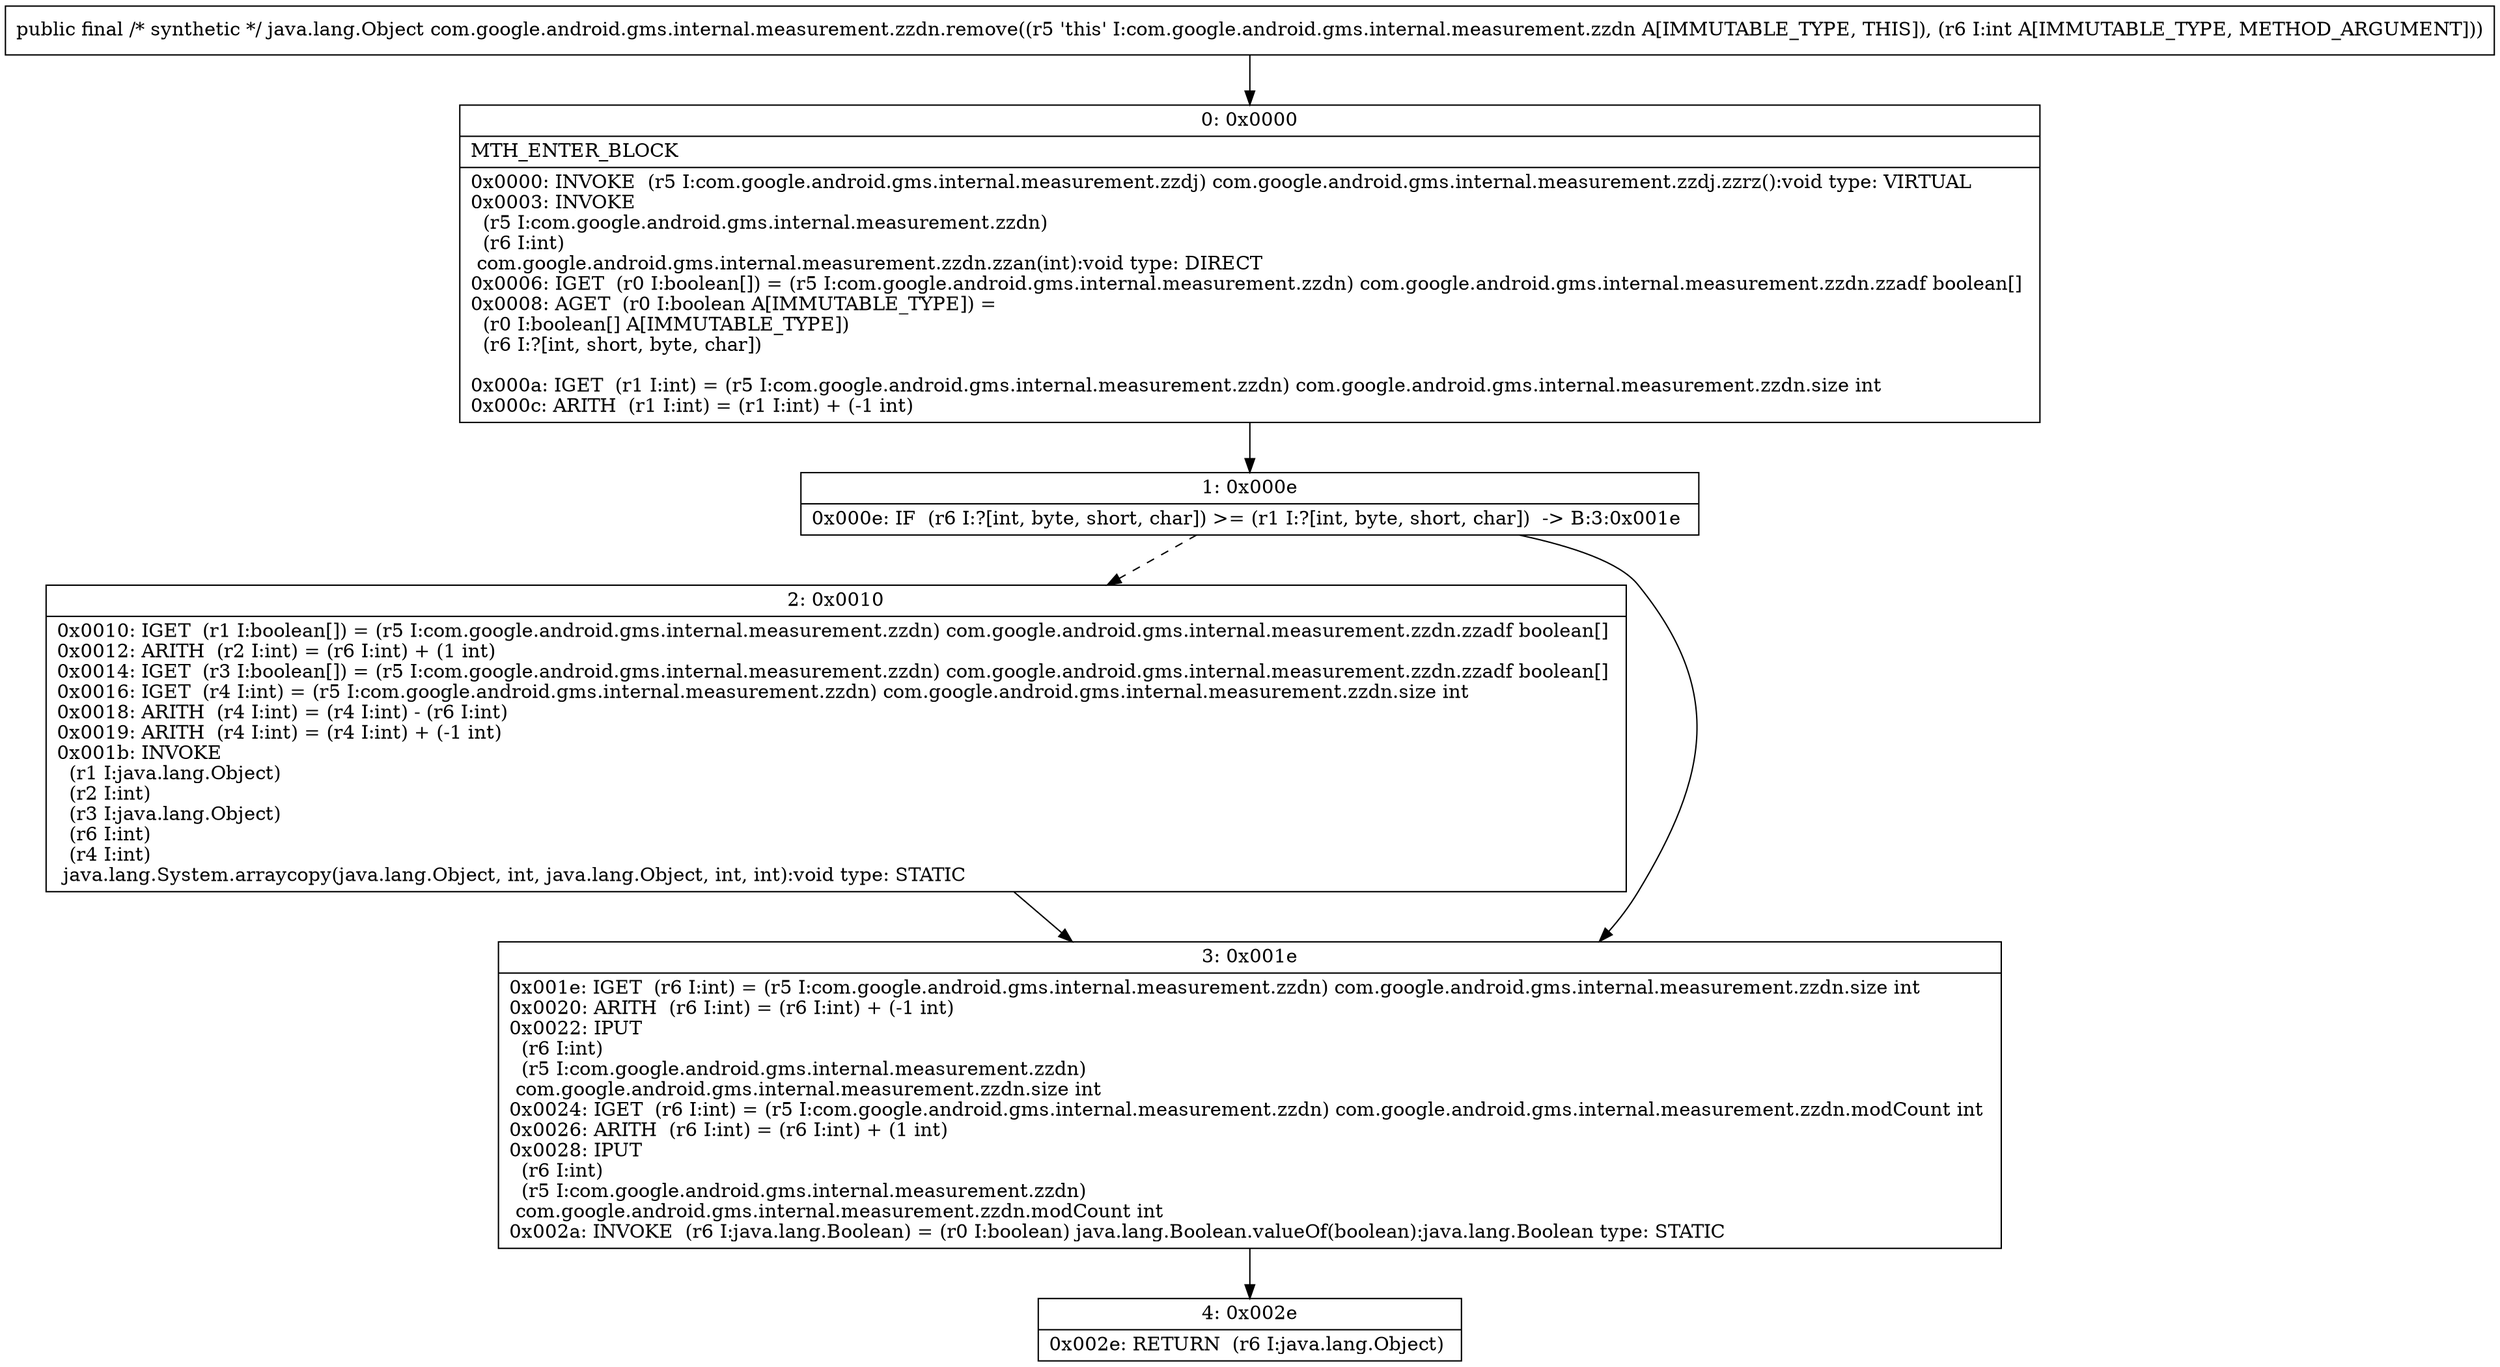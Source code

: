 digraph "CFG forcom.google.android.gms.internal.measurement.zzdn.remove(I)Ljava\/lang\/Object;" {
Node_0 [shape=record,label="{0\:\ 0x0000|MTH_ENTER_BLOCK\l|0x0000: INVOKE  (r5 I:com.google.android.gms.internal.measurement.zzdj) com.google.android.gms.internal.measurement.zzdj.zzrz():void type: VIRTUAL \l0x0003: INVOKE  \l  (r5 I:com.google.android.gms.internal.measurement.zzdn)\l  (r6 I:int)\l com.google.android.gms.internal.measurement.zzdn.zzan(int):void type: DIRECT \l0x0006: IGET  (r0 I:boolean[]) = (r5 I:com.google.android.gms.internal.measurement.zzdn) com.google.android.gms.internal.measurement.zzdn.zzadf boolean[] \l0x0008: AGET  (r0 I:boolean A[IMMUTABLE_TYPE]) = \l  (r0 I:boolean[] A[IMMUTABLE_TYPE])\l  (r6 I:?[int, short, byte, char])\l \l0x000a: IGET  (r1 I:int) = (r5 I:com.google.android.gms.internal.measurement.zzdn) com.google.android.gms.internal.measurement.zzdn.size int \l0x000c: ARITH  (r1 I:int) = (r1 I:int) + (\-1 int) \l}"];
Node_1 [shape=record,label="{1\:\ 0x000e|0x000e: IF  (r6 I:?[int, byte, short, char]) \>= (r1 I:?[int, byte, short, char])  \-\> B:3:0x001e \l}"];
Node_2 [shape=record,label="{2\:\ 0x0010|0x0010: IGET  (r1 I:boolean[]) = (r5 I:com.google.android.gms.internal.measurement.zzdn) com.google.android.gms.internal.measurement.zzdn.zzadf boolean[] \l0x0012: ARITH  (r2 I:int) = (r6 I:int) + (1 int) \l0x0014: IGET  (r3 I:boolean[]) = (r5 I:com.google.android.gms.internal.measurement.zzdn) com.google.android.gms.internal.measurement.zzdn.zzadf boolean[] \l0x0016: IGET  (r4 I:int) = (r5 I:com.google.android.gms.internal.measurement.zzdn) com.google.android.gms.internal.measurement.zzdn.size int \l0x0018: ARITH  (r4 I:int) = (r4 I:int) \- (r6 I:int) \l0x0019: ARITH  (r4 I:int) = (r4 I:int) + (\-1 int) \l0x001b: INVOKE  \l  (r1 I:java.lang.Object)\l  (r2 I:int)\l  (r3 I:java.lang.Object)\l  (r6 I:int)\l  (r4 I:int)\l java.lang.System.arraycopy(java.lang.Object, int, java.lang.Object, int, int):void type: STATIC \l}"];
Node_3 [shape=record,label="{3\:\ 0x001e|0x001e: IGET  (r6 I:int) = (r5 I:com.google.android.gms.internal.measurement.zzdn) com.google.android.gms.internal.measurement.zzdn.size int \l0x0020: ARITH  (r6 I:int) = (r6 I:int) + (\-1 int) \l0x0022: IPUT  \l  (r6 I:int)\l  (r5 I:com.google.android.gms.internal.measurement.zzdn)\l com.google.android.gms.internal.measurement.zzdn.size int \l0x0024: IGET  (r6 I:int) = (r5 I:com.google.android.gms.internal.measurement.zzdn) com.google.android.gms.internal.measurement.zzdn.modCount int \l0x0026: ARITH  (r6 I:int) = (r6 I:int) + (1 int) \l0x0028: IPUT  \l  (r6 I:int)\l  (r5 I:com.google.android.gms.internal.measurement.zzdn)\l com.google.android.gms.internal.measurement.zzdn.modCount int \l0x002a: INVOKE  (r6 I:java.lang.Boolean) = (r0 I:boolean) java.lang.Boolean.valueOf(boolean):java.lang.Boolean type: STATIC \l}"];
Node_4 [shape=record,label="{4\:\ 0x002e|0x002e: RETURN  (r6 I:java.lang.Object) \l}"];
MethodNode[shape=record,label="{public final \/* synthetic *\/ java.lang.Object com.google.android.gms.internal.measurement.zzdn.remove((r5 'this' I:com.google.android.gms.internal.measurement.zzdn A[IMMUTABLE_TYPE, THIS]), (r6 I:int A[IMMUTABLE_TYPE, METHOD_ARGUMENT])) }"];
MethodNode -> Node_0;
Node_0 -> Node_1;
Node_1 -> Node_2[style=dashed];
Node_1 -> Node_3;
Node_2 -> Node_3;
Node_3 -> Node_4;
}

